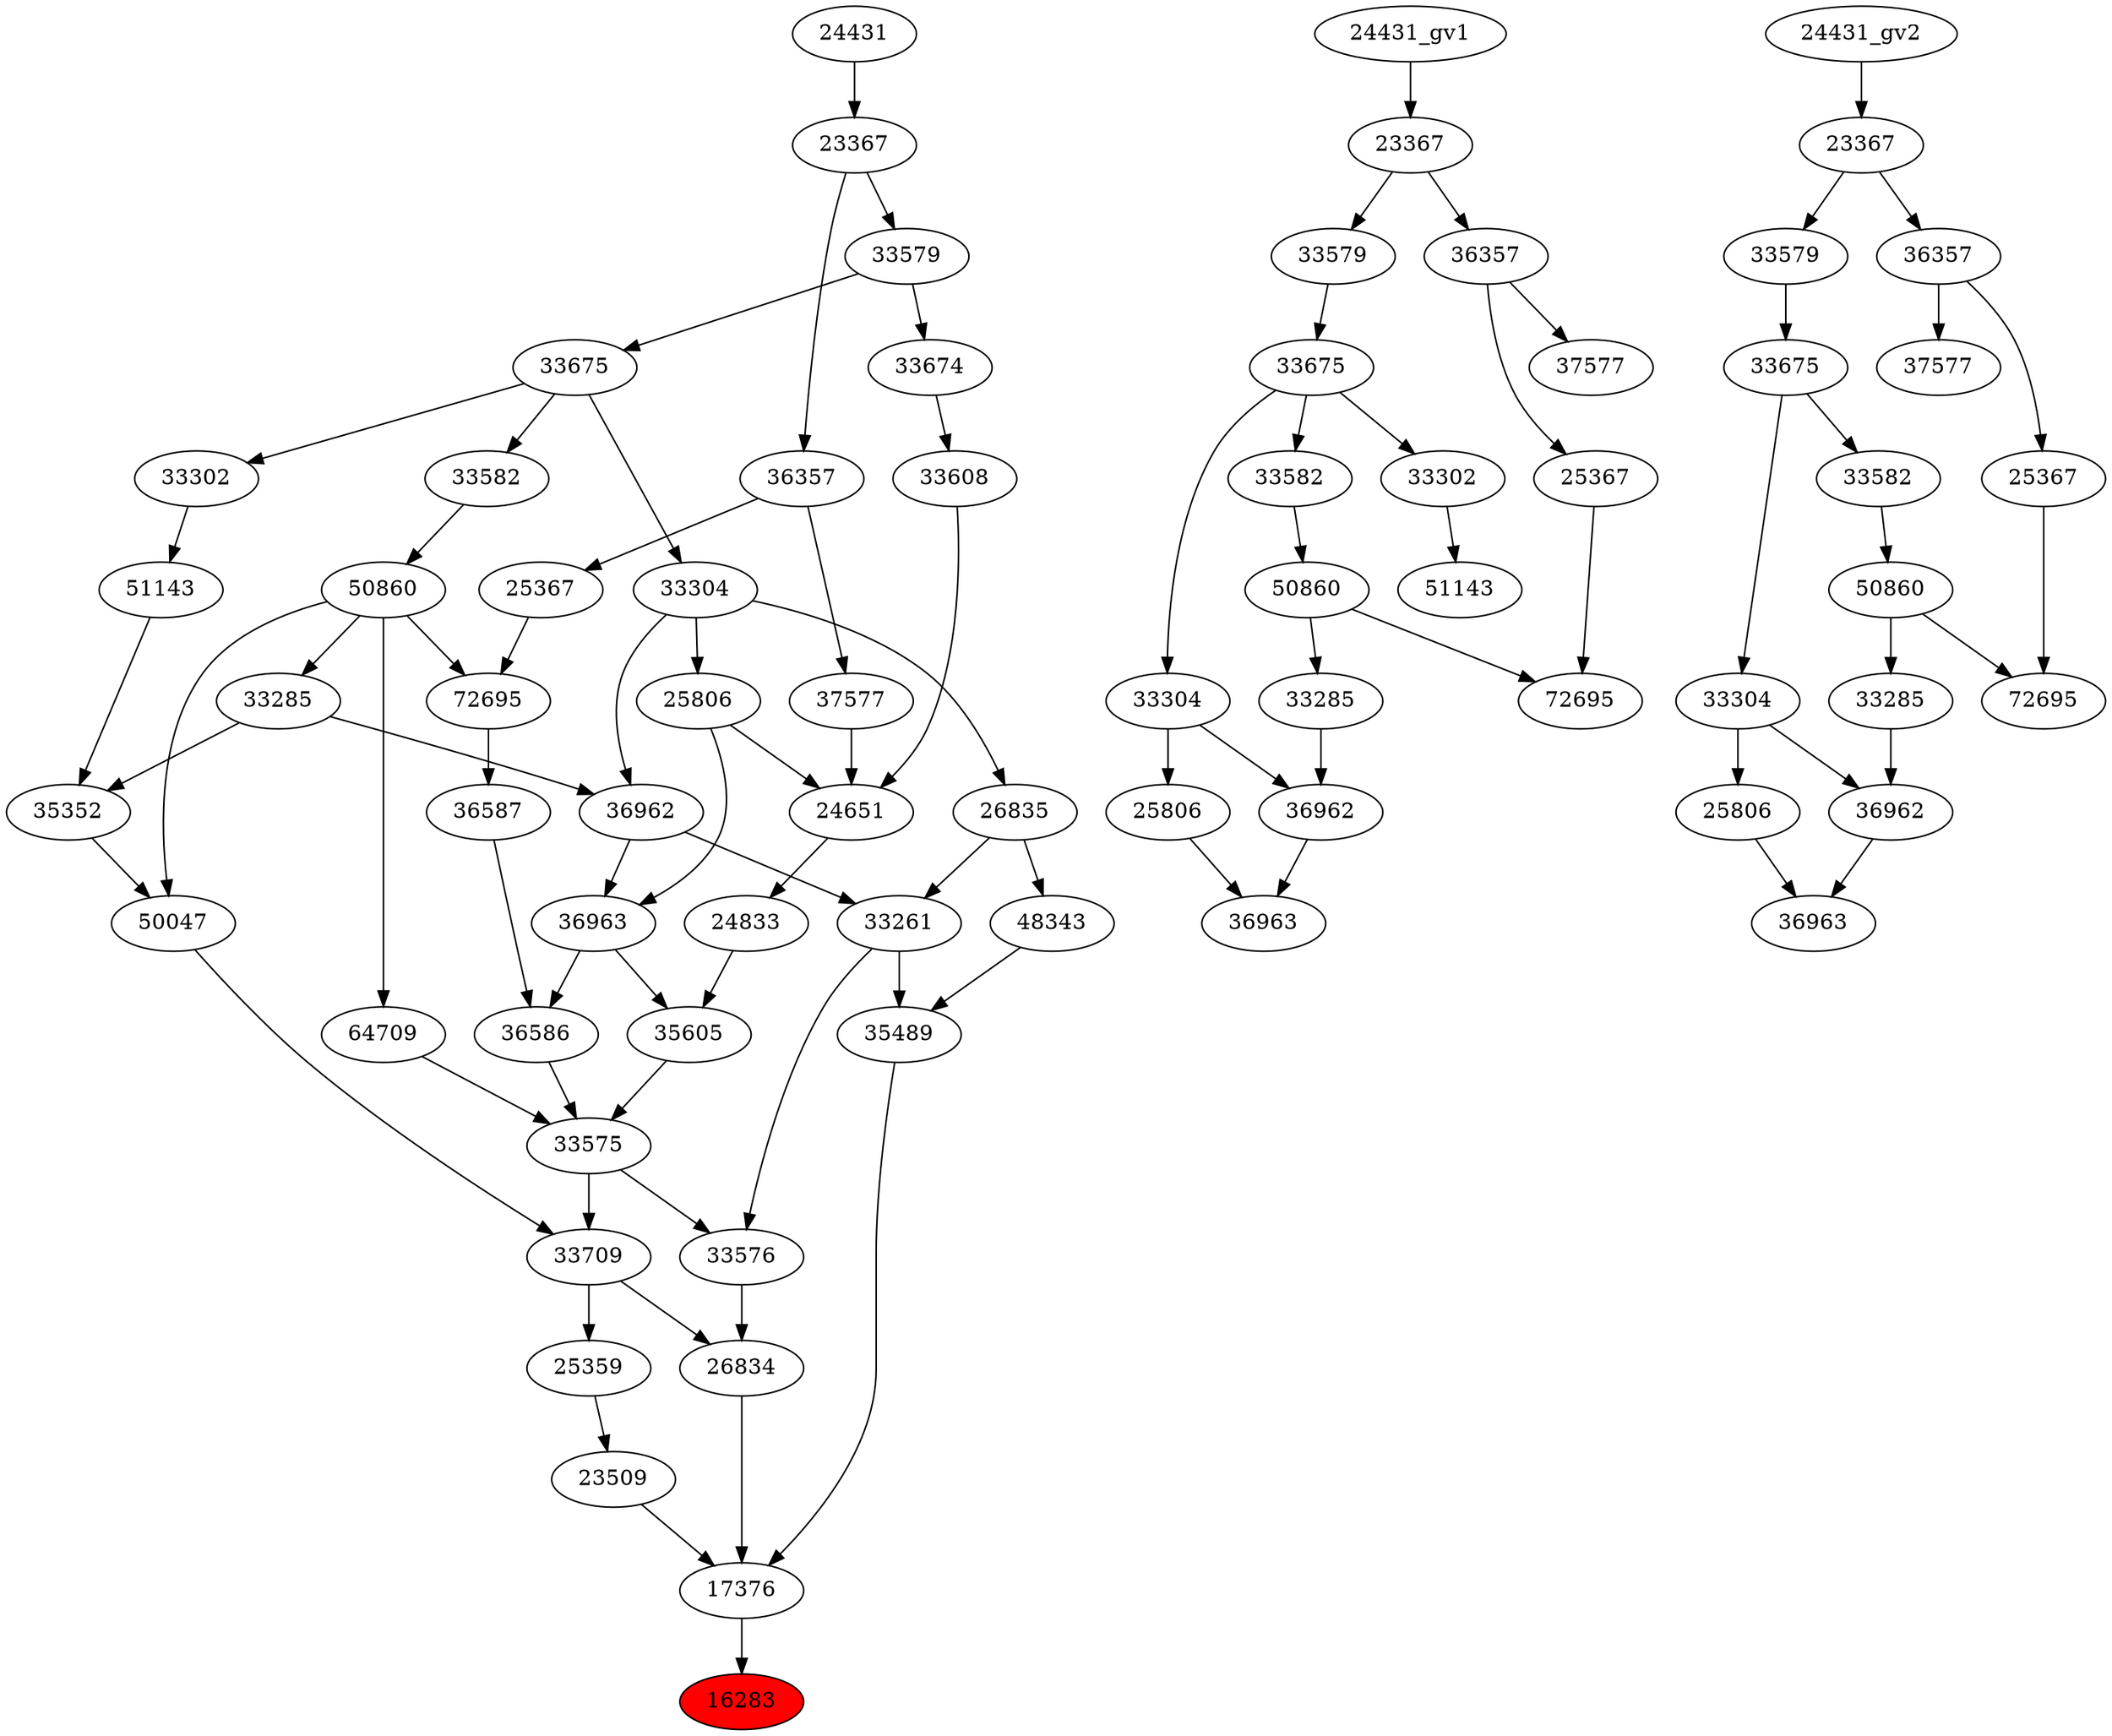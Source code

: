 strict digraph root {
	node [label="\N"];
	{
		node [fillcolor="",
			label="\N",
			style=""
		];
		16283		 [fillcolor=red,
			label=16283,
			style=filled];
		17376		 [label=17376];
		17376 -> 16283;
		35489		 [label=35489];
		35489 -> 17376;
		26834		 [label=26834];
		26834 -> 17376;
		23509		 [label=23509];
		23509 -> 17376;
		33261		 [label=33261];
		33261 -> 35489;
		33576		 [label=33576];
		33261 -> 33576;
		48343		 [label=48343];
		48343 -> 35489;
		33709		 [label=33709];
		33709 -> 26834;
		25359		 [label=25359];
		33709 -> 25359;
		33576 -> 26834;
		25359 -> 23509;
		36962		 [label=36962];
		36962 -> 33261;
		36963		 [label=36963];
		36962 -> 36963;
		26835		 [label=26835];
		26835 -> 33261;
		26835 -> 48343;
		50047		 [label=50047];
		50047 -> 33709;
		33575		 [label=33575];
		33575 -> 33709;
		33575 -> 33576;
		33285		 [label=33285];
		33285 -> 36962;
		35352		 [label=35352];
		33285 -> 35352;
		33304		 [label=33304];
		33304 -> 36962;
		33304 -> 26835;
		25806		 [label=25806];
		33304 -> 25806;
		35352 -> 50047;
		50860		 [label=50860];
		50860 -> 50047;
		50860 -> 33285;
		64709		 [label=64709];
		50860 -> 64709;
		72695		 [label=72695];
		50860 -> 72695;
		36586		 [label=36586];
		36586 -> 33575;
		35605		 [label=35605];
		35605 -> 33575;
		64709 -> 33575;
		33675		 [label=33675];
		33675 -> 33304;
		33582		 [label=33582];
		33675 -> 33582;
		33302		 [label=33302];
		33675 -> 33302;
		51143		 [label=51143];
		51143 -> 35352;
		33582 -> 50860;
		36587		 [label=36587];
		36587 -> 36586;
		36963 -> 36586;
		36963 -> 35605;
		24833		 [label=24833];
		24833 -> 35605;
		33579		 [label=33579];
		33579 -> 33675;
		33674		 [label=33674];
		33579 -> 33674;
		33302 -> 51143;
		72695 -> 36587;
		25806 -> 36963;
		24651		 [label=24651];
		25806 -> 24651;
		24651 -> 24833;
		23367		 [label=23367];
		23367 -> 33579;
		36357		 [label=36357];
		23367 -> 36357;
		25367		 [label=25367];
		25367 -> 72695;
		33608		 [label=33608];
		33608 -> 24651;
		37577		 [label=37577];
		37577 -> 24651;
		24431		 [label=24431];
		24431 -> 23367;
		36357 -> 25367;
		36357 -> 37577;
		33674 -> 33608;
	}
	{
		node [label="\N"];
		"36962_gv1"		 [label=36962];
		"36963_gv1"		 [label=36963];
		"36962_gv1" -> "36963_gv1";
		"33285_gv1"		 [label=33285];
		"33285_gv1" -> "36962_gv1";
		"33304_gv1"		 [label=33304];
		"33304_gv1" -> "36962_gv1";
		"25806_gv1"		 [label=25806];
		"33304_gv1" -> "25806_gv1";
		"50860_gv1"		 [label=50860];
		"50860_gv1" -> "33285_gv1";
		"72695_gv1"		 [label=72695];
		"50860_gv1" -> "72695_gv1";
		"33675_gv1"		 [label=33675];
		"33675_gv1" -> "33304_gv1";
		"33582_gv1"		 [label=33582];
		"33675_gv1" -> "33582_gv1";
		"33302_gv1"		 [label=33302];
		"33675_gv1" -> "33302_gv1";
		"33582_gv1" -> "50860_gv1";
		"33579_gv1"		 [label=33579];
		"33579_gv1" -> "33675_gv1";
		"51143_gv1"		 [label=51143];
		"33302_gv1" -> "51143_gv1";
		"25806_gv1" -> "36963_gv1";
		"23367_gv1"		 [label=23367];
		"23367_gv1" -> "33579_gv1";
		"36357_gv1"		 [label=36357];
		"23367_gv1" -> "36357_gv1";
		"25367_gv1"		 [label=25367];
		"25367_gv1" -> "72695_gv1";
		"24431_gv1" -> "23367_gv1";
		"36357_gv1" -> "25367_gv1";
		"37577_gv1"		 [label=37577];
		"36357_gv1" -> "37577_gv1";
	}
	{
		node [label="\N"];
		"50860_gv2"		 [label=50860];
		"72695_gv2"		 [label=72695];
		"50860_gv2" -> "72695_gv2";
		"33285_gv2"		 [label=33285];
		"50860_gv2" -> "33285_gv2";
		"33582_gv2"		 [label=33582];
		"33582_gv2" -> "50860_gv2";
		"33675_gv2"		 [label=33675];
		"33675_gv2" -> "33582_gv2";
		"33304_gv2"		 [label=33304];
		"33675_gv2" -> "33304_gv2";
		"36963_gv2"		 [label=36963];
		"36962_gv2"		 [label=36962];
		"36962_gv2" -> "36963_gv2";
		"25806_gv2"		 [label=25806];
		"25806_gv2" -> "36963_gv2";
		"33579_gv2"		 [label=33579];
		"33579_gv2" -> "33675_gv2";
		"25367_gv2"		 [label=25367];
		"25367_gv2" -> "72695_gv2";
		"33285_gv2" -> "36962_gv2";
		"33304_gv2" -> "36962_gv2";
		"33304_gv2" -> "25806_gv2";
		"23367_gv2"		 [label=23367];
		"23367_gv2" -> "33579_gv2";
		"36357_gv2"		 [label=36357];
		"23367_gv2" -> "36357_gv2";
		"36357_gv2" -> "25367_gv2";
		"37577_gv2"		 [label=37577];
		"36357_gv2" -> "37577_gv2";
		"24431_gv2" -> "23367_gv2";
	}
}
